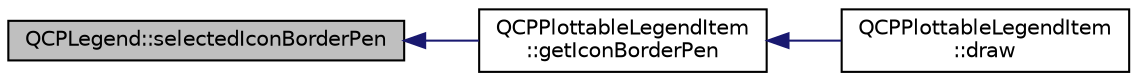 digraph "QCPLegend::selectedIconBorderPen"
{
  edge [fontname="Helvetica",fontsize="10",labelfontname="Helvetica",labelfontsize="10"];
  node [fontname="Helvetica",fontsize="10",shape=record];
  rankdir="LR";
  Node1 [label="QCPLegend::selectedIconBorderPen",height=0.2,width=0.4,color="black", fillcolor="grey75", style="filled", fontcolor="black"];
  Node1 -> Node2 [dir="back",color="midnightblue",fontsize="10",style="solid",fontname="Helvetica"];
  Node2 [label="QCPPlottableLegendItem\l::getIconBorderPen",height=0.2,width=0.4,color="black", fillcolor="white", style="filled",URL="$class_q_c_p_plottable_legend_item.html#ab36270e6b022a6961fa44136f35c0e4b"];
  Node2 -> Node3 [dir="back",color="midnightblue",fontsize="10",style="solid",fontname="Helvetica"];
  Node3 [label="QCPPlottableLegendItem\l::draw",height=0.2,width=0.4,color="black", fillcolor="white", style="filled",URL="$class_q_c_p_plottable_legend_item.html#a68a781c3de4f9959fdf82075052d43aa"];
}
